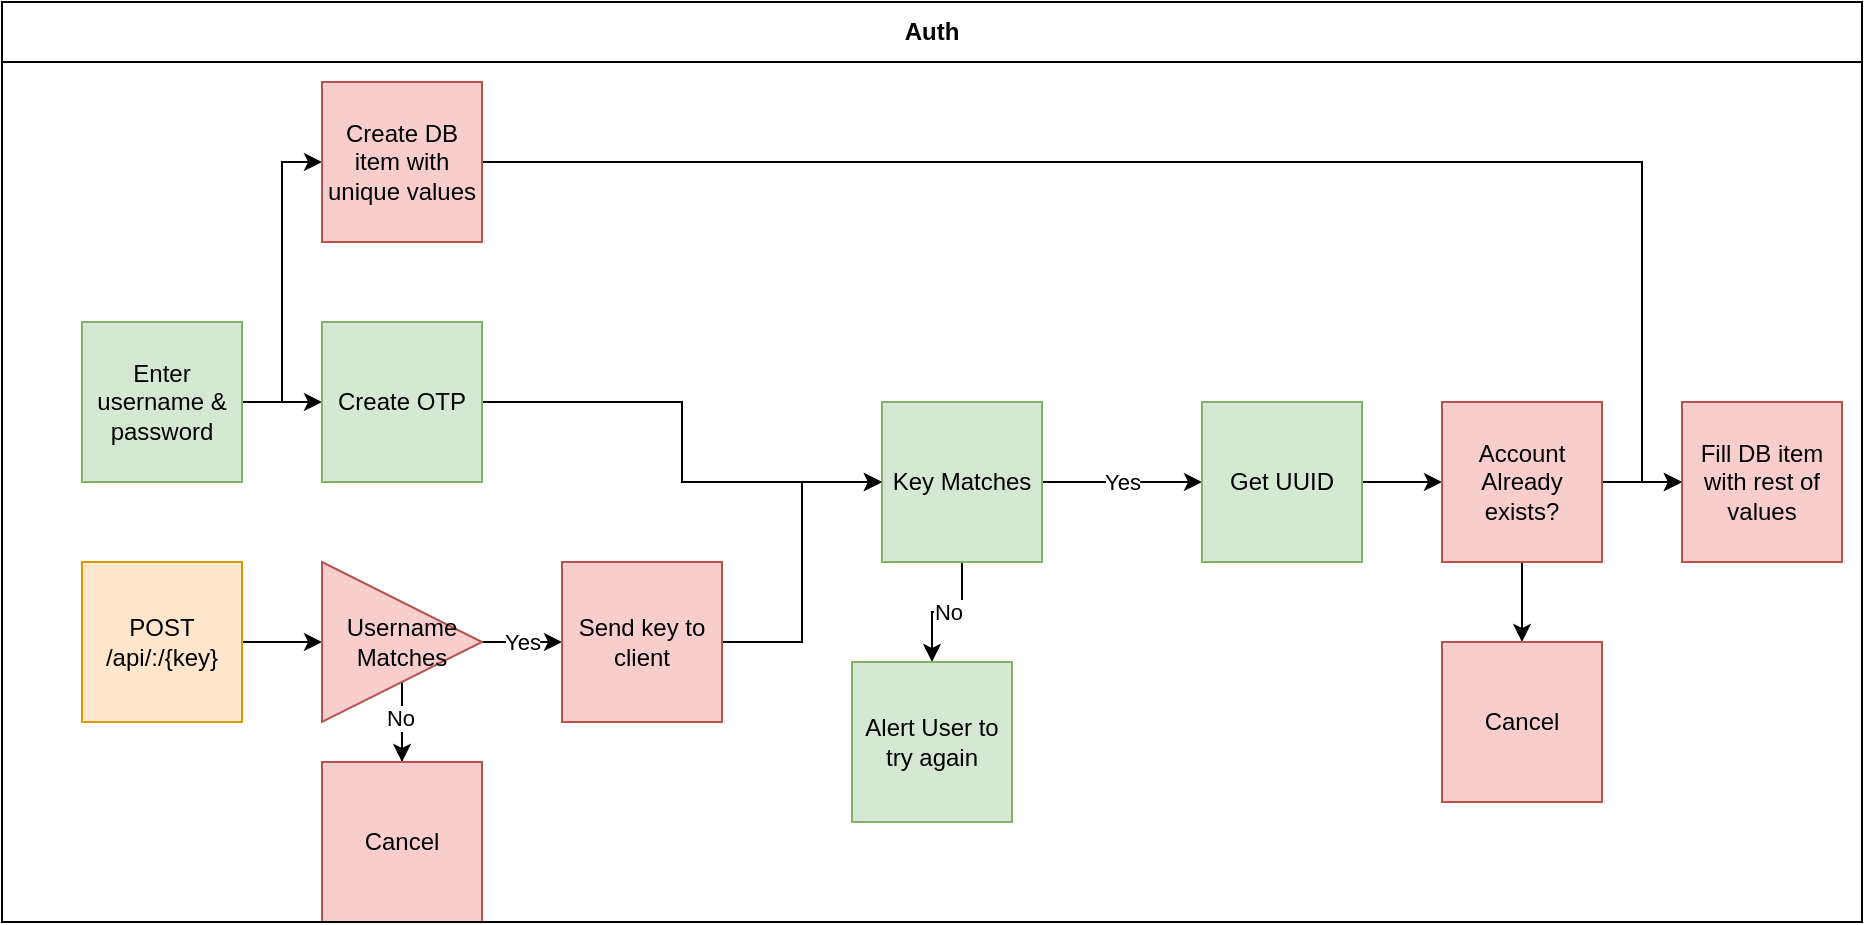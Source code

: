 <mxfile version="20.8.16" type="github">
  <diagram name="Page-1" id="9-cPO-wocJR1Q8a6EOdQ">
    <mxGraphModel dx="953" dy="648" grid="1" gridSize="10" guides="1" tooltips="1" connect="1" arrows="1" fold="1" page="1" pageScale="1" pageWidth="1920" pageHeight="1200" math="0" shadow="0">
      <root>
        <mxCell id="0" />
        <mxCell id="1" parent="0" />
        <mxCell id="yL-ki0D1b2_Hcky3HmgJ-4" style="edgeStyle=orthogonalEdgeStyle;rounded=0;orthogonalLoop=1;jettySize=auto;html=1;exitX=1;exitY=0.5;exitDx=0;exitDy=0;entryX=0;entryY=0.5;entryDx=0;entryDy=0;" parent="1" source="yL-ki0D1b2_Hcky3HmgJ-1" target="yL-ki0D1b2_Hcky3HmgJ-2" edge="1">
          <mxGeometry relative="1" as="geometry" />
        </mxCell>
        <mxCell id="yL-ki0D1b2_Hcky3HmgJ-30" style="edgeStyle=orthogonalEdgeStyle;rounded=0;orthogonalLoop=1;jettySize=auto;html=1;entryX=0;entryY=0.5;entryDx=0;entryDy=0;" parent="1" source="yL-ki0D1b2_Hcky3HmgJ-1" target="yL-ki0D1b2_Hcky3HmgJ-29" edge="1">
          <mxGeometry relative="1" as="geometry" />
        </mxCell>
        <mxCell id="yL-ki0D1b2_Hcky3HmgJ-1" value="Enter username &amp;amp; password" style="whiteSpace=wrap;html=1;aspect=fixed;fillColor=#d5e8d4;strokeColor=#82b366;" parent="1" vertex="1">
          <mxGeometry x="40" y="900" width="80" height="80" as="geometry" />
        </mxCell>
        <mxCell id="yL-ki0D1b2_Hcky3HmgJ-13" style="edgeStyle=orthogonalEdgeStyle;rounded=0;orthogonalLoop=1;jettySize=auto;html=1;exitX=1;exitY=0.5;exitDx=0;exitDy=0;entryX=0;entryY=0.5;entryDx=0;entryDy=0;" parent="1" source="yL-ki0D1b2_Hcky3HmgJ-2" target="yL-ki0D1b2_Hcky3HmgJ-9" edge="1">
          <mxGeometry relative="1" as="geometry" />
        </mxCell>
        <mxCell id="yL-ki0D1b2_Hcky3HmgJ-2" value="Create OTP&lt;br&gt;" style="whiteSpace=wrap;html=1;aspect=fixed;fillColor=#d5e8d4;strokeColor=#82b366;" parent="1" vertex="1">
          <mxGeometry x="160" y="900" width="80" height="80" as="geometry" />
        </mxCell>
        <mxCell id="yL-ki0D1b2_Hcky3HmgJ-8" style="edgeStyle=orthogonalEdgeStyle;rounded=0;orthogonalLoop=1;jettySize=auto;html=1;exitX=1;exitY=0.5;exitDx=0;exitDy=0;entryX=0;entryY=0.5;entryDx=0;entryDy=0;" parent="1" source="yL-ki0D1b2_Hcky3HmgJ-5" target="yL-ki0D1b2_Hcky3HmgJ-7" edge="1">
          <mxGeometry relative="1" as="geometry" />
        </mxCell>
        <mxCell id="yL-ki0D1b2_Hcky3HmgJ-5" value="POST /api/:/{key}" style="whiteSpace=wrap;html=1;aspect=fixed;fillColor=#ffe6cc;strokeColor=#d79b00;" parent="1" vertex="1">
          <mxGeometry x="40" y="1020" width="80" height="80" as="geometry" />
        </mxCell>
        <mxCell id="yL-ki0D1b2_Hcky3HmgJ-12" value="Yes" style="edgeStyle=orthogonalEdgeStyle;rounded=0;orthogonalLoop=1;jettySize=auto;html=1;exitX=1;exitY=0.5;exitDx=0;exitDy=0;entryX=0;entryY=0.5;entryDx=0;entryDy=0;" parent="1" source="yL-ki0D1b2_Hcky3HmgJ-7" target="yL-ki0D1b2_Hcky3HmgJ-11" edge="1">
          <mxGeometry relative="1" as="geometry" />
        </mxCell>
        <mxCell id="yL-ki0D1b2_Hcky3HmgJ-15" value="No" style="edgeStyle=orthogonalEdgeStyle;rounded=0;orthogonalLoop=1;jettySize=auto;html=1;exitX=0.5;exitY=1;exitDx=0;exitDy=0;verticalAlign=top;" parent="1" source="yL-ki0D1b2_Hcky3HmgJ-7" target="yL-ki0D1b2_Hcky3HmgJ-16" edge="1">
          <mxGeometry relative="1" as="geometry">
            <mxPoint x="200" y="1160" as="targetPoint" />
          </mxGeometry>
        </mxCell>
        <mxCell id="yL-ki0D1b2_Hcky3HmgJ-17" value="No" style="edgeLabel;html=1;align=center;verticalAlign=middle;resizable=0;points=[];" parent="yL-ki0D1b2_Hcky3HmgJ-15" vertex="1" connectable="0">
          <mxGeometry x="-0.55" y="-1" relative="1" as="geometry">
            <mxPoint as="offset" />
          </mxGeometry>
        </mxCell>
        <mxCell id="yL-ki0D1b2_Hcky3HmgJ-7" value="Username Matches" style="triangle;whiteSpace=wrap;html=1;fillColor=#f8cecc;strokeColor=#b85450;" parent="1" vertex="1">
          <mxGeometry x="160" y="1020" width="80" height="80" as="geometry" />
        </mxCell>
        <mxCell id="yL-ki0D1b2_Hcky3HmgJ-19" value="No" style="edgeStyle=orthogonalEdgeStyle;rounded=0;orthogonalLoop=1;jettySize=auto;html=1;exitX=0.5;exitY=1;exitDx=0;exitDy=0;entryX=0.5;entryY=0;entryDx=0;entryDy=0;" parent="1" source="yL-ki0D1b2_Hcky3HmgJ-9" target="yL-ki0D1b2_Hcky3HmgJ-18" edge="1">
          <mxGeometry relative="1" as="geometry" />
        </mxCell>
        <mxCell id="yL-ki0D1b2_Hcky3HmgJ-21" value="Yes" style="edgeStyle=orthogonalEdgeStyle;rounded=0;orthogonalLoop=1;jettySize=auto;html=1;exitX=1;exitY=0.5;exitDx=0;exitDy=0;entryX=0;entryY=0.5;entryDx=0;entryDy=0;" parent="1" source="yL-ki0D1b2_Hcky3HmgJ-9" target="yL-ki0D1b2_Hcky3HmgJ-20" edge="1">
          <mxGeometry relative="1" as="geometry" />
        </mxCell>
        <mxCell id="yL-ki0D1b2_Hcky3HmgJ-9" value="Key Matches" style="whiteSpace=wrap;html=1;aspect=fixed;fillColor=#d5e8d4;strokeColor=#82b366;allowArrows=1;fixDash=0;absoluteArcSize=0;" parent="1" vertex="1">
          <mxGeometry x="440" y="940" width="80" height="80" as="geometry" />
        </mxCell>
        <mxCell id="yL-ki0D1b2_Hcky3HmgJ-14" style="edgeStyle=orthogonalEdgeStyle;rounded=0;orthogonalLoop=1;jettySize=auto;html=1;exitX=1;exitY=0.5;exitDx=0;exitDy=0;entryX=0;entryY=0.5;entryDx=0;entryDy=0;" parent="1" source="yL-ki0D1b2_Hcky3HmgJ-11" target="yL-ki0D1b2_Hcky3HmgJ-9" edge="1">
          <mxGeometry relative="1" as="geometry">
            <mxPoint x="470" y="980" as="targetPoint" />
          </mxGeometry>
        </mxCell>
        <mxCell id="yL-ki0D1b2_Hcky3HmgJ-11" value="Send key to client" style="whiteSpace=wrap;html=1;aspect=fixed;fillColor=#f8cecc;strokeColor=#b85450;" parent="1" vertex="1">
          <mxGeometry x="280" y="1020" width="80" height="80" as="geometry" />
        </mxCell>
        <mxCell id="yL-ki0D1b2_Hcky3HmgJ-16" value="Cancel" style="whiteSpace=wrap;html=1;aspect=fixed;fillColor=#f8cecc;strokeColor=#b85450;" parent="1" vertex="1">
          <mxGeometry x="160" y="1120" width="80" height="80" as="geometry" />
        </mxCell>
        <mxCell id="yL-ki0D1b2_Hcky3HmgJ-18" value="Alert User to try again" style="whiteSpace=wrap;html=1;aspect=fixed;fillColor=#d5e8d4;strokeColor=#82b366;" parent="1" vertex="1">
          <mxGeometry x="425" y="1070" width="80" height="80" as="geometry" />
        </mxCell>
        <mxCell id="yL-ki0D1b2_Hcky3HmgJ-24" style="edgeStyle=orthogonalEdgeStyle;rounded=0;orthogonalLoop=1;jettySize=auto;html=1;entryX=0;entryY=0.5;entryDx=0;entryDy=0;" parent="1" source="yL-ki0D1b2_Hcky3HmgJ-20" target="yL-ki0D1b2_Hcky3HmgJ-22" edge="1">
          <mxGeometry relative="1" as="geometry" />
        </mxCell>
        <mxCell id="yL-ki0D1b2_Hcky3HmgJ-20" value="Get UUID" style="whiteSpace=wrap;html=1;aspect=fixed;fillColor=#d5e8d4;strokeColor=#82b366;" parent="1" vertex="1">
          <mxGeometry x="600" y="940" width="80" height="80" as="geometry" />
        </mxCell>
        <mxCell id="yL-ki0D1b2_Hcky3HmgJ-26" style="edgeStyle=orthogonalEdgeStyle;rounded=0;orthogonalLoop=1;jettySize=auto;html=1;" parent="1" source="yL-ki0D1b2_Hcky3HmgJ-22" target="yL-ki0D1b2_Hcky3HmgJ-25" edge="1">
          <mxGeometry relative="1" as="geometry" />
        </mxCell>
        <mxCell id="yL-ki0D1b2_Hcky3HmgJ-28" style="edgeStyle=orthogonalEdgeStyle;rounded=0;orthogonalLoop=1;jettySize=auto;html=1;" parent="1" source="yL-ki0D1b2_Hcky3HmgJ-22" target="yL-ki0D1b2_Hcky3HmgJ-27" edge="1">
          <mxGeometry relative="1" as="geometry" />
        </mxCell>
        <mxCell id="yL-ki0D1b2_Hcky3HmgJ-22" value="Account Already exists?" style="whiteSpace=wrap;html=1;aspect=fixed;fillColor=#f8cecc;strokeColor=#b85450;" parent="1" vertex="1">
          <mxGeometry x="720" y="940" width="80" height="80" as="geometry" />
        </mxCell>
        <mxCell id="yL-ki0D1b2_Hcky3HmgJ-25" value="Cancel" style="whiteSpace=wrap;html=1;aspect=fixed;fillColor=#f8cecc;strokeColor=#b85450;" parent="1" vertex="1">
          <mxGeometry x="720" y="1060" width="80" height="80" as="geometry" />
        </mxCell>
        <mxCell id="yL-ki0D1b2_Hcky3HmgJ-27" value="Fill DB item with rest of values" style="whiteSpace=wrap;html=1;aspect=fixed;fillColor=#f8cecc;strokeColor=#b85450;" parent="1" vertex="1">
          <mxGeometry x="840" y="940" width="80" height="80" as="geometry" />
        </mxCell>
        <mxCell id="yL-ki0D1b2_Hcky3HmgJ-31" style="edgeStyle=orthogonalEdgeStyle;rounded=0;orthogonalLoop=1;jettySize=auto;html=1;exitX=1;exitY=0.5;exitDx=0;exitDy=0;entryX=0;entryY=0.5;entryDx=0;entryDy=0;" parent="1" source="yL-ki0D1b2_Hcky3HmgJ-29" target="yL-ki0D1b2_Hcky3HmgJ-27" edge="1">
          <mxGeometry relative="1" as="geometry">
            <Array as="points">
              <mxPoint x="820" y="820" />
              <mxPoint x="820" y="980" />
            </Array>
          </mxGeometry>
        </mxCell>
        <mxCell id="yL-ki0D1b2_Hcky3HmgJ-29" value="Create DB item with unique values" style="whiteSpace=wrap;html=1;aspect=fixed;fillColor=#f8cecc;strokeColor=#b85450;" parent="1" vertex="1">
          <mxGeometry x="160" y="780" width="80" height="80" as="geometry" />
        </mxCell>
        <mxCell id="yL-ki0D1b2_Hcky3HmgJ-32" value="Auth" style="swimlane;whiteSpace=wrap;html=1;startSize=30;container=1;" parent="1" vertex="1">
          <mxGeometry y="740" width="930" height="460" as="geometry" />
        </mxCell>
      </root>
    </mxGraphModel>
  </diagram>
</mxfile>
